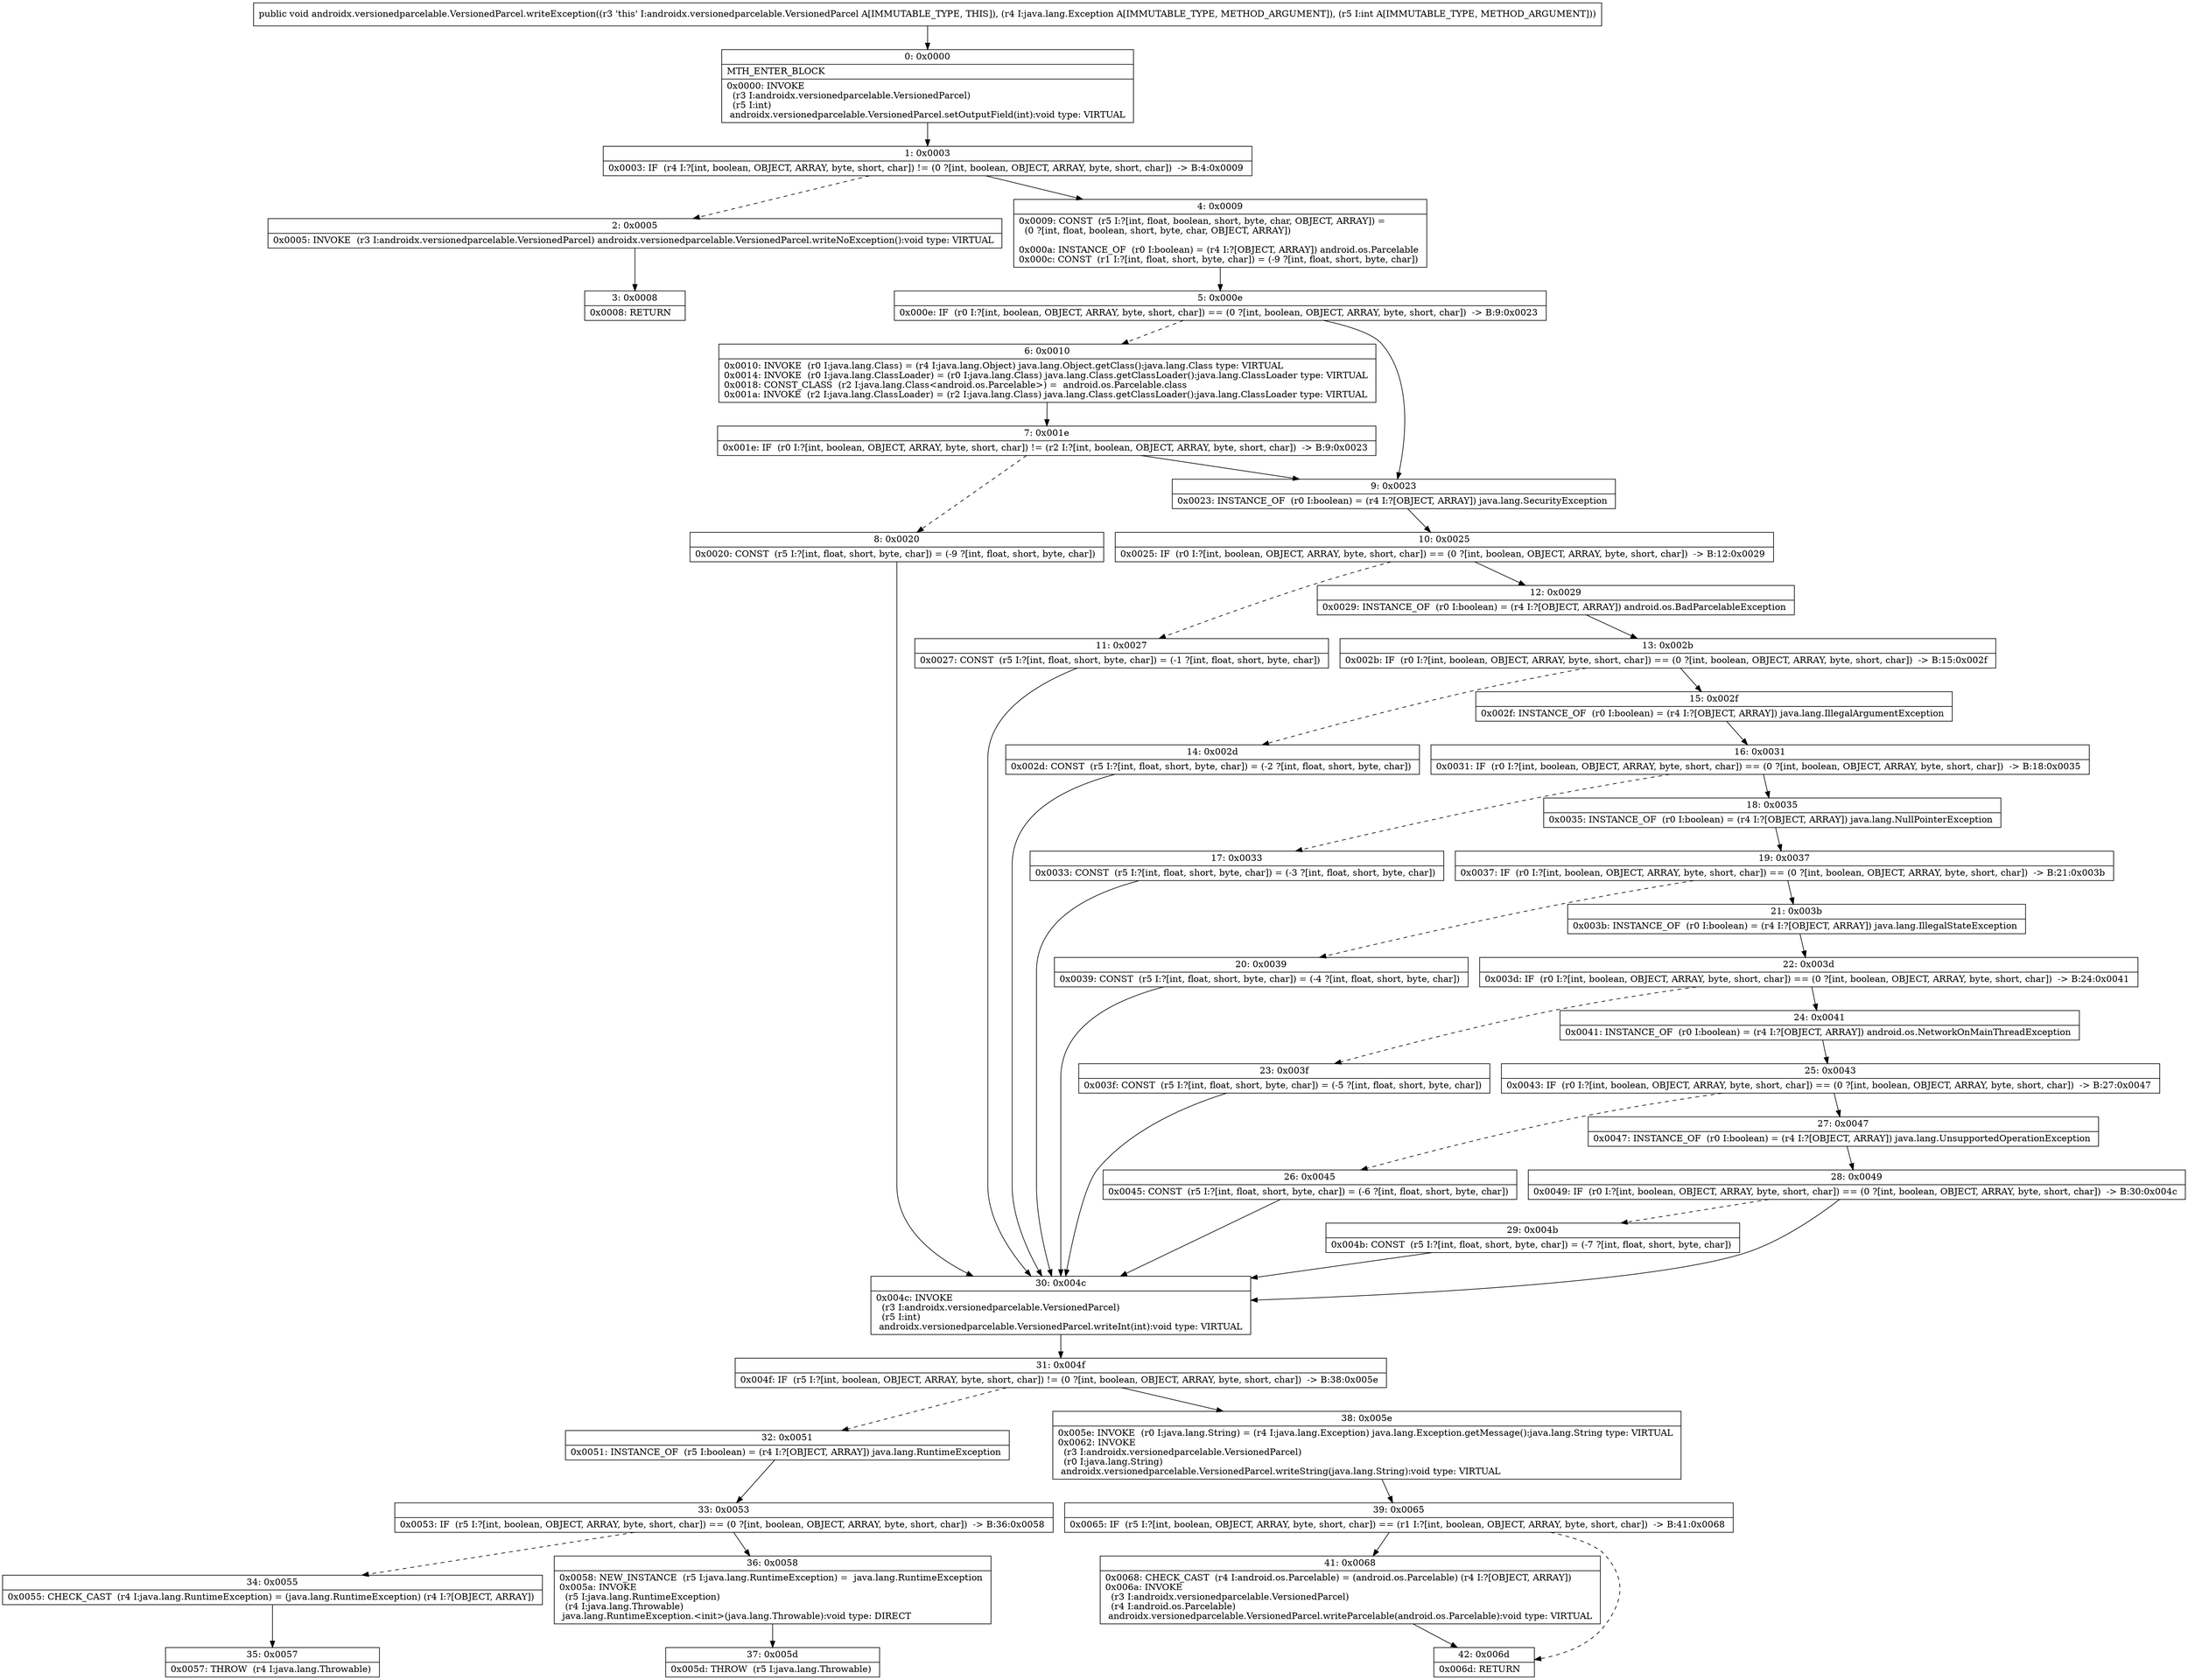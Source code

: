 digraph "CFG forandroidx.versionedparcelable.VersionedParcel.writeException(Ljava\/lang\/Exception;I)V" {
Node_0 [shape=record,label="{0\:\ 0x0000|MTH_ENTER_BLOCK\l|0x0000: INVOKE  \l  (r3 I:androidx.versionedparcelable.VersionedParcel)\l  (r5 I:int)\l androidx.versionedparcelable.VersionedParcel.setOutputField(int):void type: VIRTUAL \l}"];
Node_1 [shape=record,label="{1\:\ 0x0003|0x0003: IF  (r4 I:?[int, boolean, OBJECT, ARRAY, byte, short, char]) != (0 ?[int, boolean, OBJECT, ARRAY, byte, short, char])  \-\> B:4:0x0009 \l}"];
Node_2 [shape=record,label="{2\:\ 0x0005|0x0005: INVOKE  (r3 I:androidx.versionedparcelable.VersionedParcel) androidx.versionedparcelable.VersionedParcel.writeNoException():void type: VIRTUAL \l}"];
Node_3 [shape=record,label="{3\:\ 0x0008|0x0008: RETURN   \l}"];
Node_4 [shape=record,label="{4\:\ 0x0009|0x0009: CONST  (r5 I:?[int, float, boolean, short, byte, char, OBJECT, ARRAY]) = \l  (0 ?[int, float, boolean, short, byte, char, OBJECT, ARRAY])\l \l0x000a: INSTANCE_OF  (r0 I:boolean) = (r4 I:?[OBJECT, ARRAY]) android.os.Parcelable \l0x000c: CONST  (r1 I:?[int, float, short, byte, char]) = (\-9 ?[int, float, short, byte, char]) \l}"];
Node_5 [shape=record,label="{5\:\ 0x000e|0x000e: IF  (r0 I:?[int, boolean, OBJECT, ARRAY, byte, short, char]) == (0 ?[int, boolean, OBJECT, ARRAY, byte, short, char])  \-\> B:9:0x0023 \l}"];
Node_6 [shape=record,label="{6\:\ 0x0010|0x0010: INVOKE  (r0 I:java.lang.Class) = (r4 I:java.lang.Object) java.lang.Object.getClass():java.lang.Class type: VIRTUAL \l0x0014: INVOKE  (r0 I:java.lang.ClassLoader) = (r0 I:java.lang.Class) java.lang.Class.getClassLoader():java.lang.ClassLoader type: VIRTUAL \l0x0018: CONST_CLASS  (r2 I:java.lang.Class\<android.os.Parcelable\>) =  android.os.Parcelable.class \l0x001a: INVOKE  (r2 I:java.lang.ClassLoader) = (r2 I:java.lang.Class) java.lang.Class.getClassLoader():java.lang.ClassLoader type: VIRTUAL \l}"];
Node_7 [shape=record,label="{7\:\ 0x001e|0x001e: IF  (r0 I:?[int, boolean, OBJECT, ARRAY, byte, short, char]) != (r2 I:?[int, boolean, OBJECT, ARRAY, byte, short, char])  \-\> B:9:0x0023 \l}"];
Node_8 [shape=record,label="{8\:\ 0x0020|0x0020: CONST  (r5 I:?[int, float, short, byte, char]) = (\-9 ?[int, float, short, byte, char]) \l}"];
Node_9 [shape=record,label="{9\:\ 0x0023|0x0023: INSTANCE_OF  (r0 I:boolean) = (r4 I:?[OBJECT, ARRAY]) java.lang.SecurityException \l}"];
Node_10 [shape=record,label="{10\:\ 0x0025|0x0025: IF  (r0 I:?[int, boolean, OBJECT, ARRAY, byte, short, char]) == (0 ?[int, boolean, OBJECT, ARRAY, byte, short, char])  \-\> B:12:0x0029 \l}"];
Node_11 [shape=record,label="{11\:\ 0x0027|0x0027: CONST  (r5 I:?[int, float, short, byte, char]) = (\-1 ?[int, float, short, byte, char]) \l}"];
Node_12 [shape=record,label="{12\:\ 0x0029|0x0029: INSTANCE_OF  (r0 I:boolean) = (r4 I:?[OBJECT, ARRAY]) android.os.BadParcelableException \l}"];
Node_13 [shape=record,label="{13\:\ 0x002b|0x002b: IF  (r0 I:?[int, boolean, OBJECT, ARRAY, byte, short, char]) == (0 ?[int, boolean, OBJECT, ARRAY, byte, short, char])  \-\> B:15:0x002f \l}"];
Node_14 [shape=record,label="{14\:\ 0x002d|0x002d: CONST  (r5 I:?[int, float, short, byte, char]) = (\-2 ?[int, float, short, byte, char]) \l}"];
Node_15 [shape=record,label="{15\:\ 0x002f|0x002f: INSTANCE_OF  (r0 I:boolean) = (r4 I:?[OBJECT, ARRAY]) java.lang.IllegalArgumentException \l}"];
Node_16 [shape=record,label="{16\:\ 0x0031|0x0031: IF  (r0 I:?[int, boolean, OBJECT, ARRAY, byte, short, char]) == (0 ?[int, boolean, OBJECT, ARRAY, byte, short, char])  \-\> B:18:0x0035 \l}"];
Node_17 [shape=record,label="{17\:\ 0x0033|0x0033: CONST  (r5 I:?[int, float, short, byte, char]) = (\-3 ?[int, float, short, byte, char]) \l}"];
Node_18 [shape=record,label="{18\:\ 0x0035|0x0035: INSTANCE_OF  (r0 I:boolean) = (r4 I:?[OBJECT, ARRAY]) java.lang.NullPointerException \l}"];
Node_19 [shape=record,label="{19\:\ 0x0037|0x0037: IF  (r0 I:?[int, boolean, OBJECT, ARRAY, byte, short, char]) == (0 ?[int, boolean, OBJECT, ARRAY, byte, short, char])  \-\> B:21:0x003b \l}"];
Node_20 [shape=record,label="{20\:\ 0x0039|0x0039: CONST  (r5 I:?[int, float, short, byte, char]) = (\-4 ?[int, float, short, byte, char]) \l}"];
Node_21 [shape=record,label="{21\:\ 0x003b|0x003b: INSTANCE_OF  (r0 I:boolean) = (r4 I:?[OBJECT, ARRAY]) java.lang.IllegalStateException \l}"];
Node_22 [shape=record,label="{22\:\ 0x003d|0x003d: IF  (r0 I:?[int, boolean, OBJECT, ARRAY, byte, short, char]) == (0 ?[int, boolean, OBJECT, ARRAY, byte, short, char])  \-\> B:24:0x0041 \l}"];
Node_23 [shape=record,label="{23\:\ 0x003f|0x003f: CONST  (r5 I:?[int, float, short, byte, char]) = (\-5 ?[int, float, short, byte, char]) \l}"];
Node_24 [shape=record,label="{24\:\ 0x0041|0x0041: INSTANCE_OF  (r0 I:boolean) = (r4 I:?[OBJECT, ARRAY]) android.os.NetworkOnMainThreadException \l}"];
Node_25 [shape=record,label="{25\:\ 0x0043|0x0043: IF  (r0 I:?[int, boolean, OBJECT, ARRAY, byte, short, char]) == (0 ?[int, boolean, OBJECT, ARRAY, byte, short, char])  \-\> B:27:0x0047 \l}"];
Node_26 [shape=record,label="{26\:\ 0x0045|0x0045: CONST  (r5 I:?[int, float, short, byte, char]) = (\-6 ?[int, float, short, byte, char]) \l}"];
Node_27 [shape=record,label="{27\:\ 0x0047|0x0047: INSTANCE_OF  (r0 I:boolean) = (r4 I:?[OBJECT, ARRAY]) java.lang.UnsupportedOperationException \l}"];
Node_28 [shape=record,label="{28\:\ 0x0049|0x0049: IF  (r0 I:?[int, boolean, OBJECT, ARRAY, byte, short, char]) == (0 ?[int, boolean, OBJECT, ARRAY, byte, short, char])  \-\> B:30:0x004c \l}"];
Node_29 [shape=record,label="{29\:\ 0x004b|0x004b: CONST  (r5 I:?[int, float, short, byte, char]) = (\-7 ?[int, float, short, byte, char]) \l}"];
Node_30 [shape=record,label="{30\:\ 0x004c|0x004c: INVOKE  \l  (r3 I:androidx.versionedparcelable.VersionedParcel)\l  (r5 I:int)\l androidx.versionedparcelable.VersionedParcel.writeInt(int):void type: VIRTUAL \l}"];
Node_31 [shape=record,label="{31\:\ 0x004f|0x004f: IF  (r5 I:?[int, boolean, OBJECT, ARRAY, byte, short, char]) != (0 ?[int, boolean, OBJECT, ARRAY, byte, short, char])  \-\> B:38:0x005e \l}"];
Node_32 [shape=record,label="{32\:\ 0x0051|0x0051: INSTANCE_OF  (r5 I:boolean) = (r4 I:?[OBJECT, ARRAY]) java.lang.RuntimeException \l}"];
Node_33 [shape=record,label="{33\:\ 0x0053|0x0053: IF  (r5 I:?[int, boolean, OBJECT, ARRAY, byte, short, char]) == (0 ?[int, boolean, OBJECT, ARRAY, byte, short, char])  \-\> B:36:0x0058 \l}"];
Node_34 [shape=record,label="{34\:\ 0x0055|0x0055: CHECK_CAST  (r4 I:java.lang.RuntimeException) = (java.lang.RuntimeException) (r4 I:?[OBJECT, ARRAY]) \l}"];
Node_35 [shape=record,label="{35\:\ 0x0057|0x0057: THROW  (r4 I:java.lang.Throwable) \l}"];
Node_36 [shape=record,label="{36\:\ 0x0058|0x0058: NEW_INSTANCE  (r5 I:java.lang.RuntimeException) =  java.lang.RuntimeException \l0x005a: INVOKE  \l  (r5 I:java.lang.RuntimeException)\l  (r4 I:java.lang.Throwable)\l java.lang.RuntimeException.\<init\>(java.lang.Throwable):void type: DIRECT \l}"];
Node_37 [shape=record,label="{37\:\ 0x005d|0x005d: THROW  (r5 I:java.lang.Throwable) \l}"];
Node_38 [shape=record,label="{38\:\ 0x005e|0x005e: INVOKE  (r0 I:java.lang.String) = (r4 I:java.lang.Exception) java.lang.Exception.getMessage():java.lang.String type: VIRTUAL \l0x0062: INVOKE  \l  (r3 I:androidx.versionedparcelable.VersionedParcel)\l  (r0 I:java.lang.String)\l androidx.versionedparcelable.VersionedParcel.writeString(java.lang.String):void type: VIRTUAL \l}"];
Node_39 [shape=record,label="{39\:\ 0x0065|0x0065: IF  (r5 I:?[int, boolean, OBJECT, ARRAY, byte, short, char]) == (r1 I:?[int, boolean, OBJECT, ARRAY, byte, short, char])  \-\> B:41:0x0068 \l}"];
Node_41 [shape=record,label="{41\:\ 0x0068|0x0068: CHECK_CAST  (r4 I:android.os.Parcelable) = (android.os.Parcelable) (r4 I:?[OBJECT, ARRAY]) \l0x006a: INVOKE  \l  (r3 I:androidx.versionedparcelable.VersionedParcel)\l  (r4 I:android.os.Parcelable)\l androidx.versionedparcelable.VersionedParcel.writeParcelable(android.os.Parcelable):void type: VIRTUAL \l}"];
Node_42 [shape=record,label="{42\:\ 0x006d|0x006d: RETURN   \l}"];
MethodNode[shape=record,label="{public void androidx.versionedparcelable.VersionedParcel.writeException((r3 'this' I:androidx.versionedparcelable.VersionedParcel A[IMMUTABLE_TYPE, THIS]), (r4 I:java.lang.Exception A[IMMUTABLE_TYPE, METHOD_ARGUMENT]), (r5 I:int A[IMMUTABLE_TYPE, METHOD_ARGUMENT])) }"];
MethodNode -> Node_0;
Node_0 -> Node_1;
Node_1 -> Node_2[style=dashed];
Node_1 -> Node_4;
Node_2 -> Node_3;
Node_4 -> Node_5;
Node_5 -> Node_6[style=dashed];
Node_5 -> Node_9;
Node_6 -> Node_7;
Node_7 -> Node_8[style=dashed];
Node_7 -> Node_9;
Node_8 -> Node_30;
Node_9 -> Node_10;
Node_10 -> Node_11[style=dashed];
Node_10 -> Node_12;
Node_11 -> Node_30;
Node_12 -> Node_13;
Node_13 -> Node_14[style=dashed];
Node_13 -> Node_15;
Node_14 -> Node_30;
Node_15 -> Node_16;
Node_16 -> Node_17[style=dashed];
Node_16 -> Node_18;
Node_17 -> Node_30;
Node_18 -> Node_19;
Node_19 -> Node_20[style=dashed];
Node_19 -> Node_21;
Node_20 -> Node_30;
Node_21 -> Node_22;
Node_22 -> Node_23[style=dashed];
Node_22 -> Node_24;
Node_23 -> Node_30;
Node_24 -> Node_25;
Node_25 -> Node_26[style=dashed];
Node_25 -> Node_27;
Node_26 -> Node_30;
Node_27 -> Node_28;
Node_28 -> Node_29[style=dashed];
Node_28 -> Node_30;
Node_29 -> Node_30;
Node_30 -> Node_31;
Node_31 -> Node_32[style=dashed];
Node_31 -> Node_38;
Node_32 -> Node_33;
Node_33 -> Node_34[style=dashed];
Node_33 -> Node_36;
Node_34 -> Node_35;
Node_36 -> Node_37;
Node_38 -> Node_39;
Node_39 -> Node_41;
Node_39 -> Node_42[style=dashed];
Node_41 -> Node_42;
}

